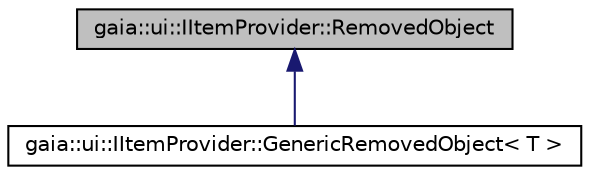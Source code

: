 digraph G
{
  edge [fontname="Helvetica",fontsize="10",labelfontname="Helvetica",labelfontsize="10"];
  node [fontname="Helvetica",fontsize="10",shape=record];
  Node1 [label="gaia::ui::IItemProvider::RemovedObject",height=0.2,width=0.4,color="black", fillcolor="grey75", style="filled" fontcolor="black"];
  Node1 -> Node2 [dir=back,color="midnightblue",fontsize="10",style="solid",fontname="Helvetica"];
  Node2 [label="gaia::ui::IItemProvider::GenericRemovedObject\< T \>",height=0.2,width=0.4,color="black", fillcolor="white", style="filled",URL="$de/d9d/classgaia_1_1ui_1_1_i_item_provider_1_1_generic_removed_object.html"];
}
